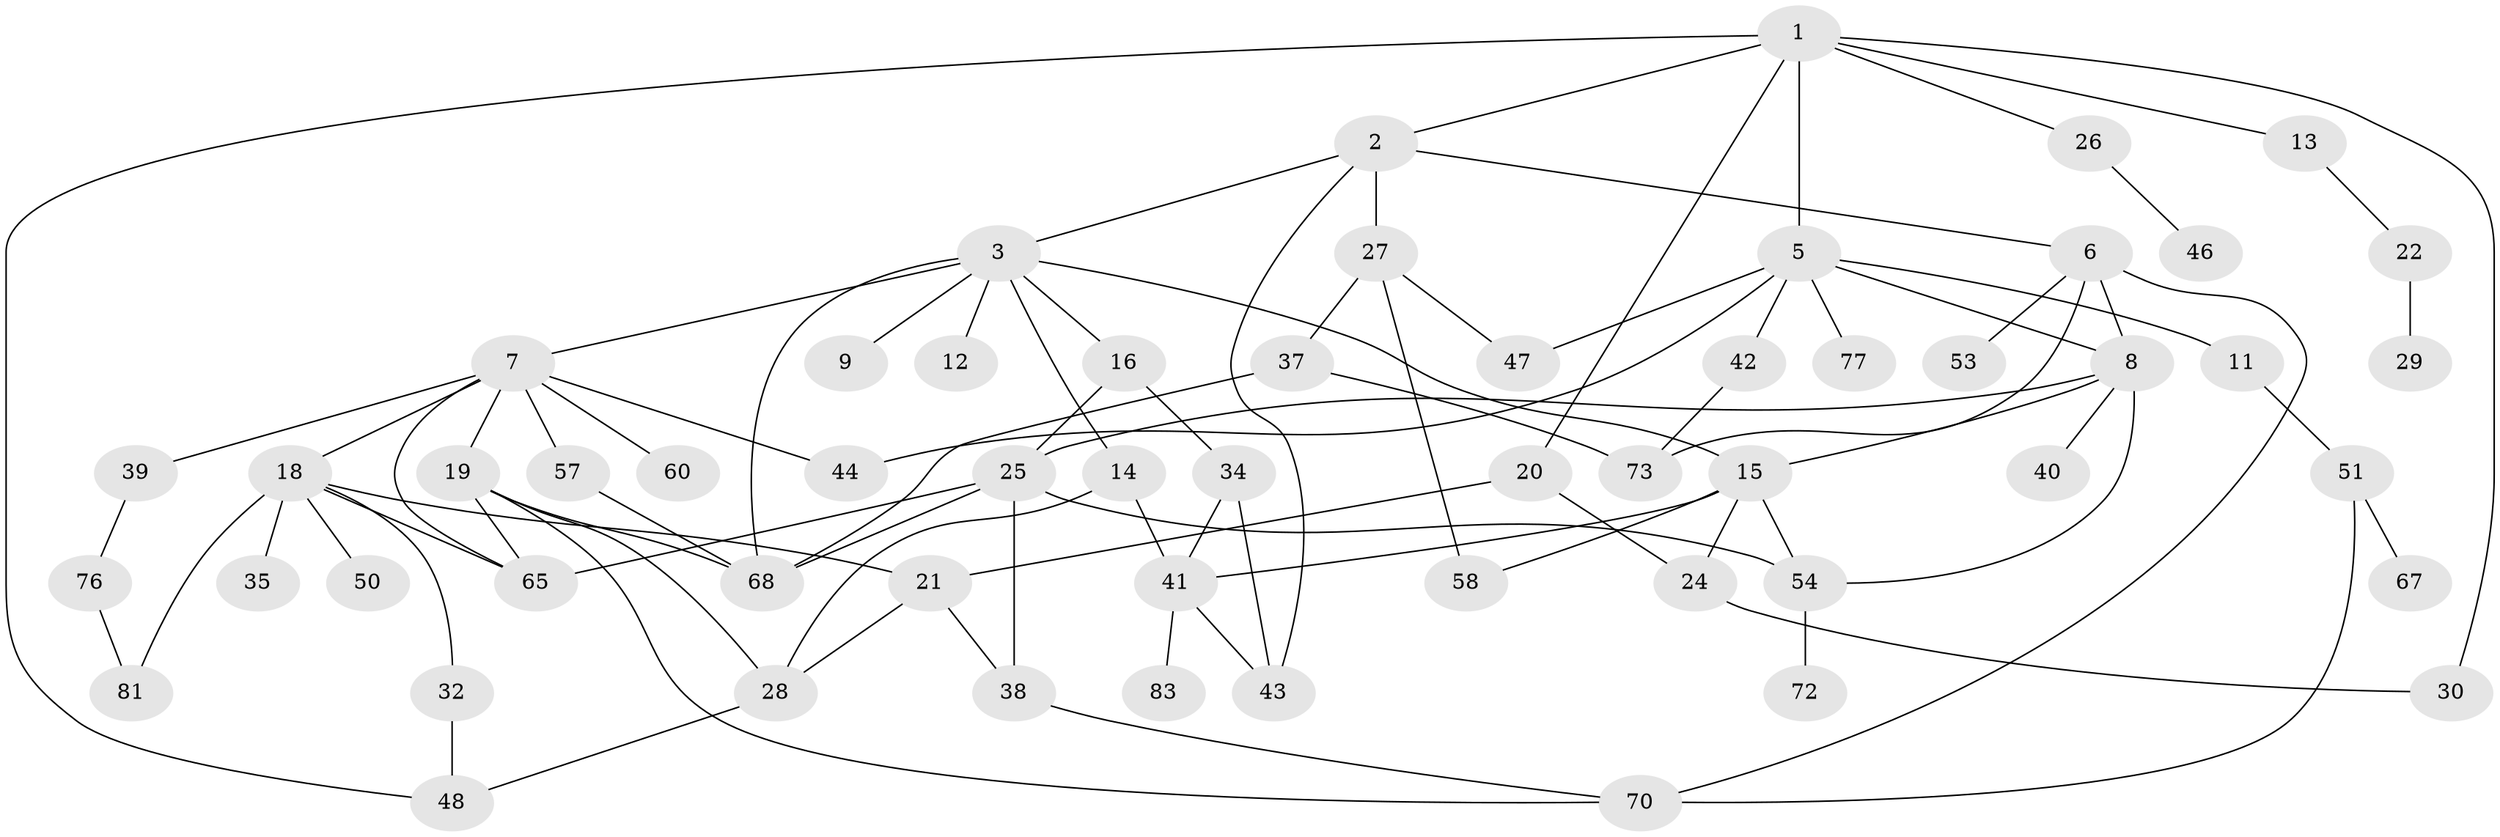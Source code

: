 // original degree distribution, {5: 0.10714285714285714, 6: 0.05952380952380952, 1: 0.19047619047619047, 4: 0.11904761904761904, 2: 0.32142857142857145, 3: 0.20238095238095238}
// Generated by graph-tools (version 1.1) at 2025/10/02/27/25 16:10:54]
// undirected, 57 vertices, 89 edges
graph export_dot {
graph [start="1"]
  node [color=gray90,style=filled];
  1 [super="+10"];
  2;
  3 [super="+4"];
  5 [super="+36"];
  6 [super="+64"];
  7 [super="+17"];
  8 [super="+45"];
  9;
  11;
  12 [super="+62"];
  13;
  14 [super="+63"];
  15 [super="+56"];
  16 [super="+31"];
  18 [super="+82"];
  19 [super="+66"];
  20;
  21 [super="+23"];
  22 [super="+55"];
  24;
  25 [super="+69"];
  26 [super="+33"];
  27;
  28 [super="+49"];
  29 [super="+52"];
  30;
  32;
  34;
  35;
  37;
  38;
  39;
  40;
  41 [super="+59"];
  42;
  43 [super="+80"];
  44;
  46;
  47;
  48 [super="+74"];
  50;
  51 [super="+61"];
  53;
  54 [super="+71"];
  57;
  58 [super="+78"];
  60;
  65;
  67;
  68 [super="+75"];
  70 [super="+84"];
  72;
  73 [super="+79"];
  76;
  77;
  81;
  83;
  1 -- 2;
  1 -- 5;
  1 -- 13;
  1 -- 26;
  1 -- 20;
  1 -- 30;
  1 -- 48;
  2 -- 3;
  2 -- 6;
  2 -- 27;
  2 -- 43;
  3 -- 12;
  3 -- 15;
  3 -- 16;
  3 -- 7;
  3 -- 9;
  3 -- 14;
  3 -- 68;
  5 -- 11;
  5 -- 44;
  5 -- 47;
  5 -- 42;
  5 -- 77;
  5 -- 8;
  6 -- 8 [weight=3];
  6 -- 53;
  6 -- 73;
  6 -- 70;
  7 -- 39;
  7 -- 57;
  7 -- 60;
  7 -- 65;
  7 -- 18;
  7 -- 19;
  7 -- 44;
  8 -- 40;
  8 -- 25;
  8 -- 15;
  8 -- 54;
  11 -- 51;
  13 -- 22;
  14 -- 28;
  14 -- 41;
  15 -- 41;
  15 -- 58;
  15 -- 24;
  15 -- 54;
  16 -- 25;
  16 -- 34;
  18 -- 32;
  18 -- 35;
  18 -- 50;
  18 -- 81;
  18 -- 65;
  18 -- 21;
  19 -- 65;
  19 -- 70;
  19 -- 28;
  19 -- 68;
  20 -- 21;
  20 -- 24;
  21 -- 38;
  21 -- 28;
  22 -- 29;
  24 -- 30;
  25 -- 38;
  25 -- 54;
  25 -- 68;
  25 -- 65;
  26 -- 46;
  27 -- 37;
  27 -- 47;
  27 -- 58;
  28 -- 48;
  32 -- 48;
  34 -- 41;
  34 -- 43;
  37 -- 68;
  37 -- 73;
  38 -- 70;
  39 -- 76;
  41 -- 83;
  41 -- 43;
  42 -- 73;
  51 -- 70;
  51 -- 67;
  54 -- 72;
  57 -- 68;
  76 -- 81;
}
